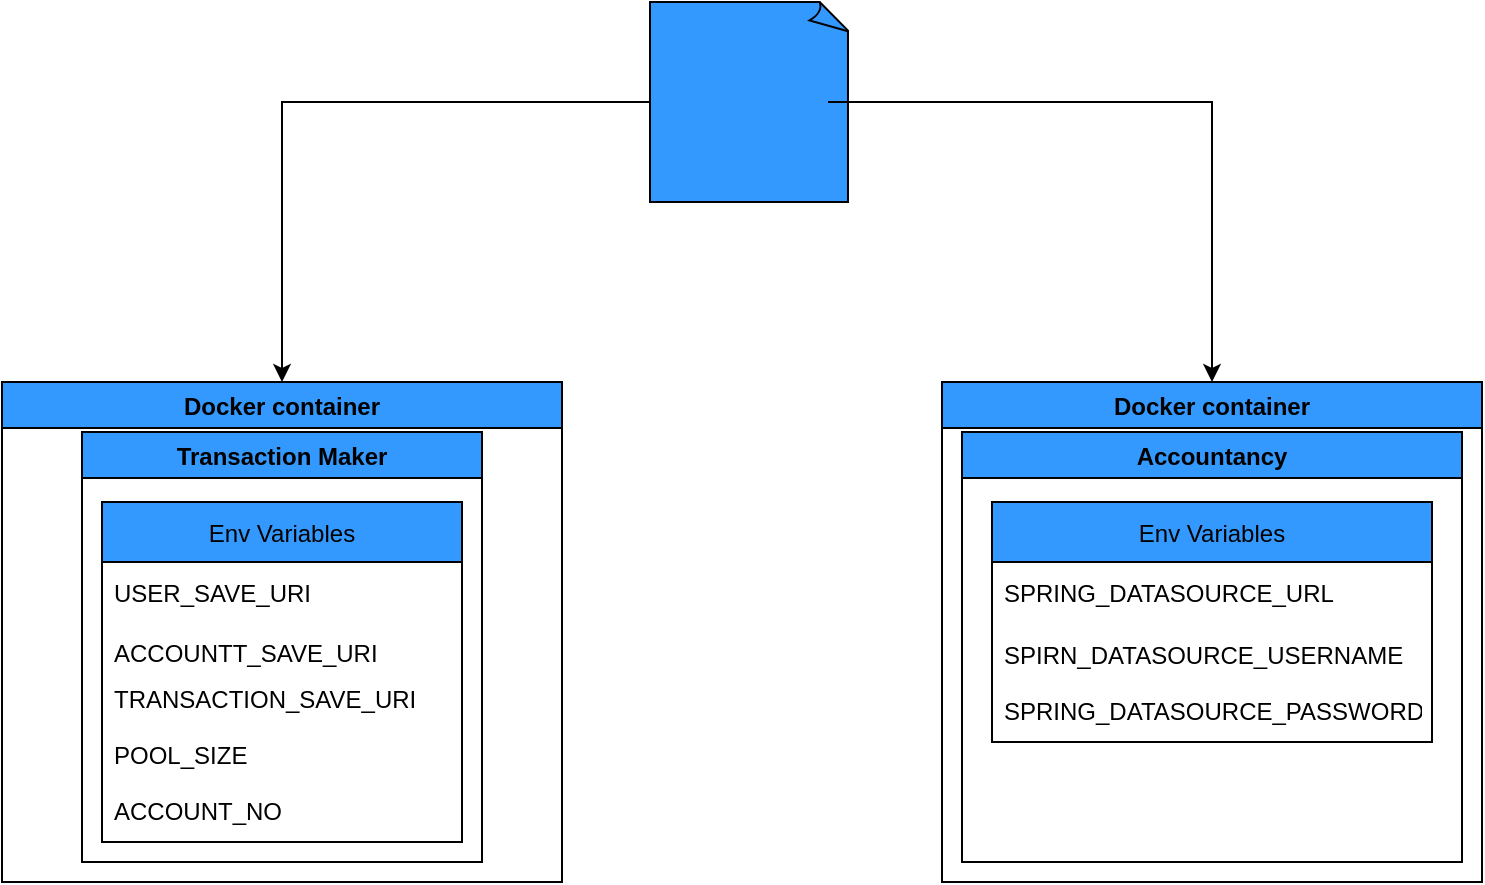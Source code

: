 <mxfile version="16.5.2" type="github">
  <diagram id="ueZrGG5sA9889QBTN8Mw" name="Page-1">
    <mxGraphModel dx="1207" dy="527" grid="1" gridSize="10" guides="1" tooltips="1" connect="1" arrows="1" fold="1" page="1" pageScale="1" pageWidth="827" pageHeight="1169" math="0" shadow="0">
      <root>
        <mxCell id="0" />
        <mxCell id="1" parent="0" />
        <mxCell id="po_6nuUeIaMUueavmUFP-16" style="edgeStyle=orthogonalEdgeStyle;rounded=0;orthogonalLoop=1;jettySize=auto;html=1;exitX=0;exitY=0.5;exitDx=0;exitDy=0;exitPerimeter=0;entryX=0.5;entryY=0;entryDx=0;entryDy=0;" edge="1" parent="1" source="po_6nuUeIaMUueavmUFP-9" target="po_6nuUeIaMUueavmUFP-7">
          <mxGeometry relative="1" as="geometry" />
        </mxCell>
        <mxCell id="po_6nuUeIaMUueavmUFP-9" value="" style="whiteSpace=wrap;html=1;shape=mxgraph.basic.document;fillColor=#3399FF;" vertex="1" parent="1">
          <mxGeometry x="364" y="40" width="100" height="100" as="geometry" />
        </mxCell>
        <mxCell id="po_6nuUeIaMUueavmUFP-1" value="Transaction Maker" style="swimlane;fillColor=#3399FF;" vertex="1" parent="1">
          <mxGeometry x="80" y="255" width="200" height="215" as="geometry" />
        </mxCell>
        <mxCell id="po_6nuUeIaMUueavmUFP-7" value="Docker container" style="swimlane;fillColor=#3399FF;" vertex="1" parent="1">
          <mxGeometry x="40" y="230" width="280" height="250" as="geometry" />
        </mxCell>
        <mxCell id="po_6nuUeIaMUueavmUFP-2" value="Env Variables" style="swimlane;fontStyle=0;childLayout=stackLayout;horizontal=1;startSize=30;horizontalStack=0;resizeParent=1;resizeParentMax=0;resizeLast=0;collapsible=1;marginBottom=0;fillColor=#3399FF;" vertex="1" parent="po_6nuUeIaMUueavmUFP-7">
          <mxGeometry x="50" y="60" width="180" height="170" as="geometry" />
        </mxCell>
        <mxCell id="po_6nuUeIaMUueavmUFP-3" value="USER_SAVE_URI" style="text;strokeColor=none;fillColor=none;align=left;verticalAlign=middle;spacingLeft=4;spacingRight=4;overflow=hidden;points=[[0,0.5],[1,0.5]];portConstraint=eastwest;rotatable=0;" vertex="1" parent="po_6nuUeIaMUueavmUFP-2">
          <mxGeometry y="30" width="180" height="30" as="geometry" />
        </mxCell>
        <mxCell id="po_6nuUeIaMUueavmUFP-4" value="ACCOUNTT_SAVE_URI" style="text;strokeColor=none;fillColor=none;align=left;verticalAlign=middle;spacingLeft=4;spacingRight=4;overflow=hidden;points=[[0,0.5],[1,0.5]];portConstraint=eastwest;rotatable=0;" vertex="1" parent="po_6nuUeIaMUueavmUFP-2">
          <mxGeometry y="60" width="180" height="30" as="geometry" />
        </mxCell>
        <mxCell id="po_6nuUeIaMUueavmUFP-5" value="TRANSACTION_SAVE_URI&#xa;&#xa;POOL_SIZE&#xa;&#xa;ACCOUNT_NO&#xa;&#xa;TRANSACTION_NO" style="text;strokeColor=none;fillColor=none;align=left;verticalAlign=middle;spacingLeft=4;spacingRight=4;overflow=hidden;points=[[0,0.5],[1,0.5]];portConstraint=eastwest;rotatable=0;" vertex="1" parent="po_6nuUeIaMUueavmUFP-2">
          <mxGeometry y="90" width="180" height="80" as="geometry" />
        </mxCell>
        <mxCell id="po_6nuUeIaMUueavmUFP-24" style="edgeStyle=orthogonalEdgeStyle;rounded=0;orthogonalLoop=1;jettySize=auto;html=1;entryX=0.5;entryY=0;entryDx=0;entryDy=0;" edge="1" parent="1" source="po_6nuUeIaMUueavmUFP-8" target="po_6nuUeIaMUueavmUFP-18">
          <mxGeometry relative="1" as="geometry" />
        </mxCell>
        <mxCell id="po_6nuUeIaMUueavmUFP-8" value="" style="shape=image;html=1;verticalAlign=top;verticalLabelPosition=bottom;labelBackgroundColor=#ffffff;imageAspect=0;aspect=fixed;image=https://cdn0.iconfinder.com/data/icons/social-media-2104/24/social_media_social_media_logo_docker-128.png;fillColor=#3399FF;" vertex="1" parent="1">
          <mxGeometry x="375" y="51" width="78" height="78" as="geometry" />
        </mxCell>
        <mxCell id="po_6nuUeIaMUueavmUFP-18" value="Docker container" style="swimlane;fillColor=#3399FF;" vertex="1" parent="1">
          <mxGeometry x="510" y="230" width="270" height="250" as="geometry" />
        </mxCell>
        <mxCell id="po_6nuUeIaMUueavmUFP-19" value="Accountancy" style="swimlane;fillColor=#3399FF;" vertex="1" parent="po_6nuUeIaMUueavmUFP-18">
          <mxGeometry x="10" y="25" width="250" height="215" as="geometry" />
        </mxCell>
        <mxCell id="po_6nuUeIaMUueavmUFP-20" value="Env Variables" style="swimlane;fontStyle=0;childLayout=stackLayout;horizontal=1;startSize=30;horizontalStack=0;resizeParent=1;resizeParentMax=0;resizeLast=0;collapsible=1;marginBottom=0;fillColor=#3399FF;" vertex="1" parent="po_6nuUeIaMUueavmUFP-19">
          <mxGeometry x="15" y="35" width="220" height="120" as="geometry" />
        </mxCell>
        <mxCell id="po_6nuUeIaMUueavmUFP-21" value="SPRING_DATASOURCE_URL" style="text;strokeColor=none;fillColor=none;align=left;verticalAlign=middle;spacingLeft=4;spacingRight=4;overflow=hidden;points=[[0,0.5],[1,0.5]];portConstraint=eastwest;rotatable=0;" vertex="1" parent="po_6nuUeIaMUueavmUFP-20">
          <mxGeometry y="30" width="220" height="30" as="geometry" />
        </mxCell>
        <mxCell id="po_6nuUeIaMUueavmUFP-22" value="SPIRN_DATASOURCE_USERNAME&#xa;&#xa;SPRING_DATASOURCE_PASSWORD" style="text;strokeColor=none;fillColor=none;align=left;verticalAlign=middle;spacingLeft=4;spacingRight=4;overflow=hidden;points=[[0,0.5],[1,0.5]];portConstraint=eastwest;rotatable=0;" vertex="1" parent="po_6nuUeIaMUueavmUFP-20">
          <mxGeometry y="60" width="220" height="60" as="geometry" />
        </mxCell>
      </root>
    </mxGraphModel>
  </diagram>
</mxfile>
